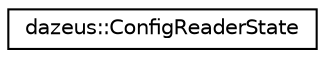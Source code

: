 digraph "Graphical Class Hierarchy"
{
  edge [fontname="Helvetica",fontsize="10",labelfontname="Helvetica",labelfontsize="10"];
  node [fontname="Helvetica",fontsize="10",shape=record];
  rankdir="LR";
  Node1 [label="dazeus::ConfigReaderState",height=0.2,width=0.4,color="black", fillcolor="white", style="filled",URL="$structdazeus_1_1_config_reader_state.html"];
}
